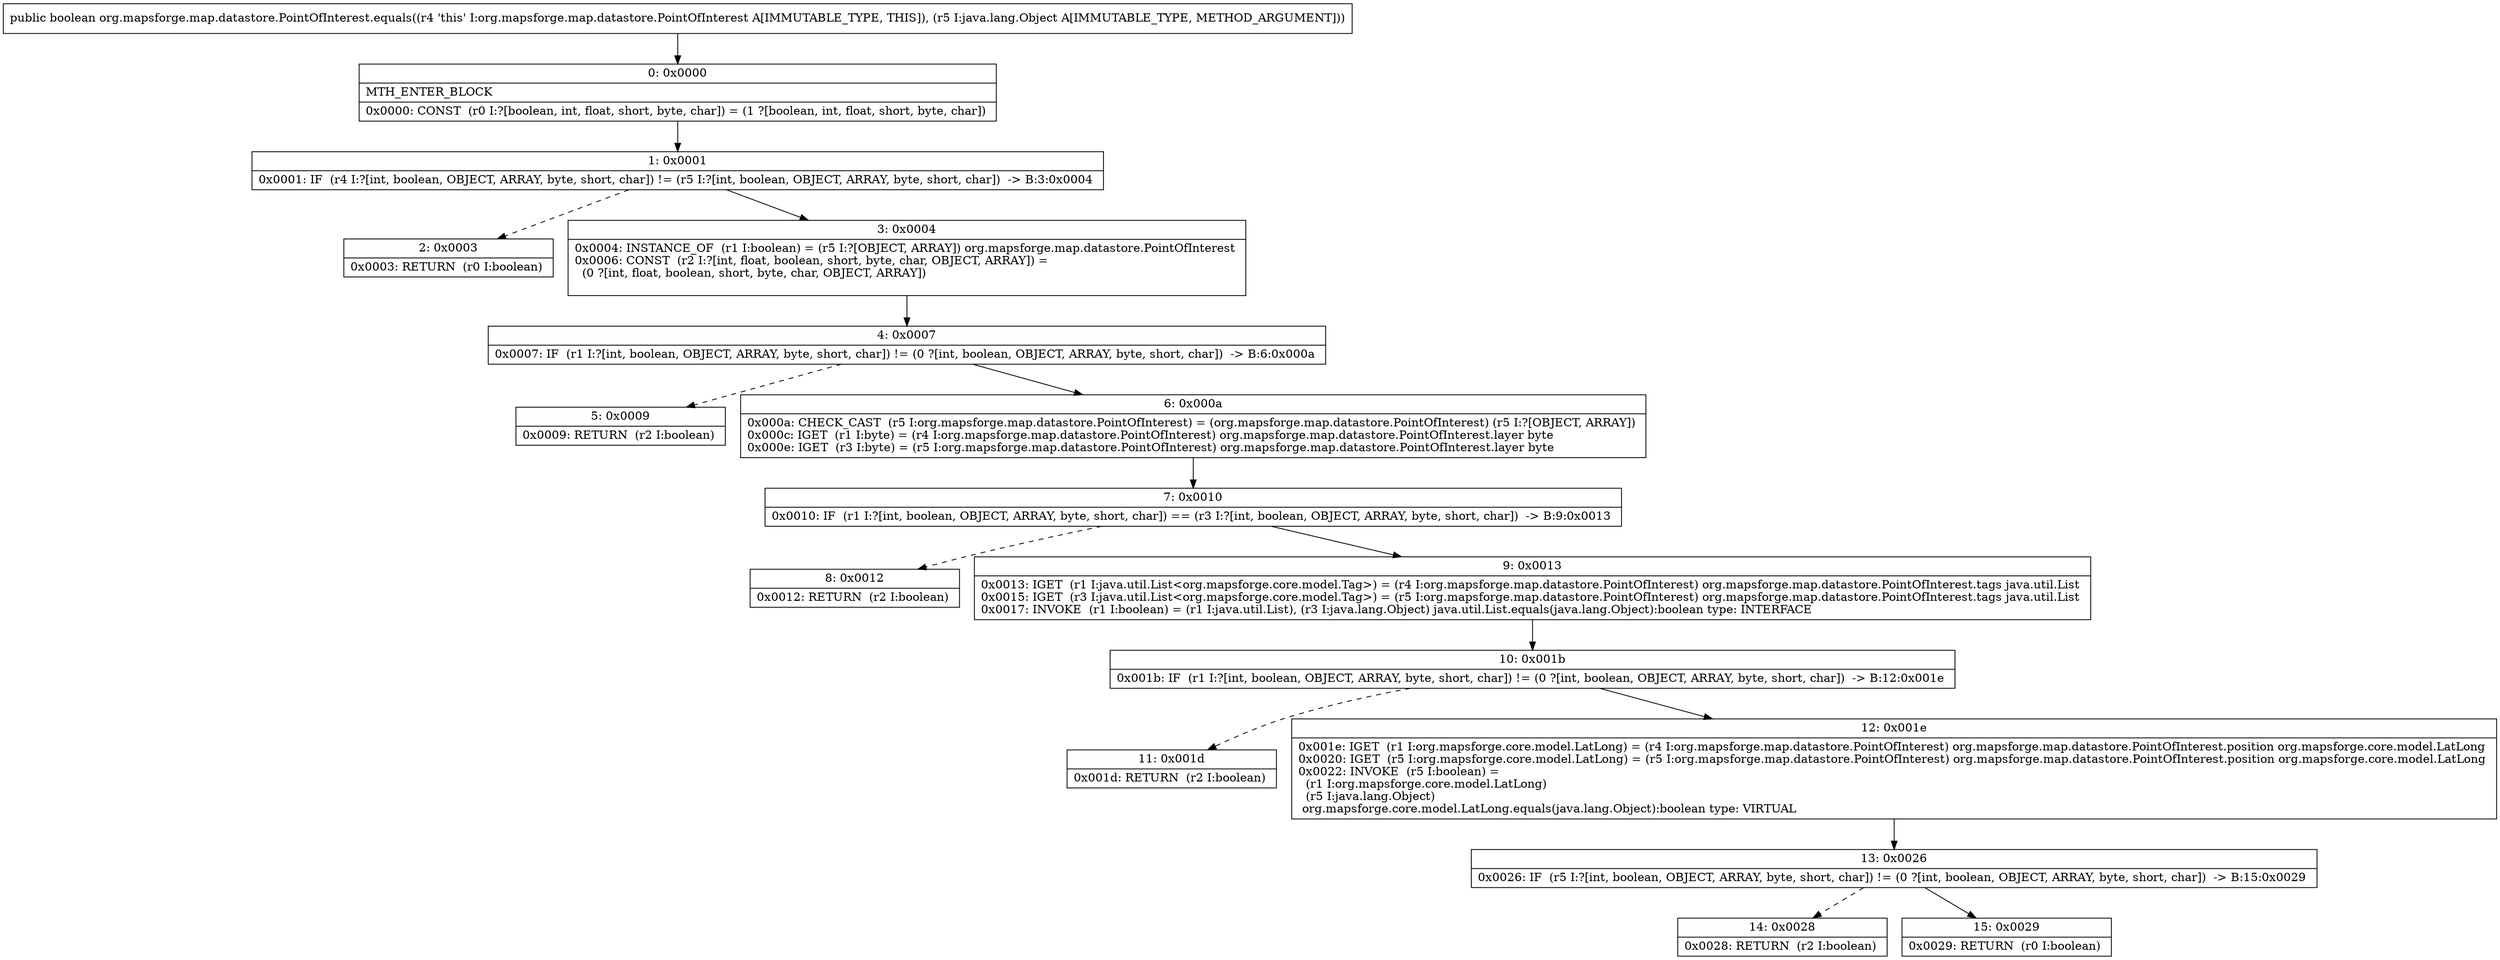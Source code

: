 digraph "CFG fororg.mapsforge.map.datastore.PointOfInterest.equals(Ljava\/lang\/Object;)Z" {
Node_0 [shape=record,label="{0\:\ 0x0000|MTH_ENTER_BLOCK\l|0x0000: CONST  (r0 I:?[boolean, int, float, short, byte, char]) = (1 ?[boolean, int, float, short, byte, char]) \l}"];
Node_1 [shape=record,label="{1\:\ 0x0001|0x0001: IF  (r4 I:?[int, boolean, OBJECT, ARRAY, byte, short, char]) != (r5 I:?[int, boolean, OBJECT, ARRAY, byte, short, char])  \-\> B:3:0x0004 \l}"];
Node_2 [shape=record,label="{2\:\ 0x0003|0x0003: RETURN  (r0 I:boolean) \l}"];
Node_3 [shape=record,label="{3\:\ 0x0004|0x0004: INSTANCE_OF  (r1 I:boolean) = (r5 I:?[OBJECT, ARRAY]) org.mapsforge.map.datastore.PointOfInterest \l0x0006: CONST  (r2 I:?[int, float, boolean, short, byte, char, OBJECT, ARRAY]) = \l  (0 ?[int, float, boolean, short, byte, char, OBJECT, ARRAY])\l \l}"];
Node_4 [shape=record,label="{4\:\ 0x0007|0x0007: IF  (r1 I:?[int, boolean, OBJECT, ARRAY, byte, short, char]) != (0 ?[int, boolean, OBJECT, ARRAY, byte, short, char])  \-\> B:6:0x000a \l}"];
Node_5 [shape=record,label="{5\:\ 0x0009|0x0009: RETURN  (r2 I:boolean) \l}"];
Node_6 [shape=record,label="{6\:\ 0x000a|0x000a: CHECK_CAST  (r5 I:org.mapsforge.map.datastore.PointOfInterest) = (org.mapsforge.map.datastore.PointOfInterest) (r5 I:?[OBJECT, ARRAY]) \l0x000c: IGET  (r1 I:byte) = (r4 I:org.mapsforge.map.datastore.PointOfInterest) org.mapsforge.map.datastore.PointOfInterest.layer byte \l0x000e: IGET  (r3 I:byte) = (r5 I:org.mapsforge.map.datastore.PointOfInterest) org.mapsforge.map.datastore.PointOfInterest.layer byte \l}"];
Node_7 [shape=record,label="{7\:\ 0x0010|0x0010: IF  (r1 I:?[int, boolean, OBJECT, ARRAY, byte, short, char]) == (r3 I:?[int, boolean, OBJECT, ARRAY, byte, short, char])  \-\> B:9:0x0013 \l}"];
Node_8 [shape=record,label="{8\:\ 0x0012|0x0012: RETURN  (r2 I:boolean) \l}"];
Node_9 [shape=record,label="{9\:\ 0x0013|0x0013: IGET  (r1 I:java.util.List\<org.mapsforge.core.model.Tag\>) = (r4 I:org.mapsforge.map.datastore.PointOfInterest) org.mapsforge.map.datastore.PointOfInterest.tags java.util.List \l0x0015: IGET  (r3 I:java.util.List\<org.mapsforge.core.model.Tag\>) = (r5 I:org.mapsforge.map.datastore.PointOfInterest) org.mapsforge.map.datastore.PointOfInterest.tags java.util.List \l0x0017: INVOKE  (r1 I:boolean) = (r1 I:java.util.List), (r3 I:java.lang.Object) java.util.List.equals(java.lang.Object):boolean type: INTERFACE \l}"];
Node_10 [shape=record,label="{10\:\ 0x001b|0x001b: IF  (r1 I:?[int, boolean, OBJECT, ARRAY, byte, short, char]) != (0 ?[int, boolean, OBJECT, ARRAY, byte, short, char])  \-\> B:12:0x001e \l}"];
Node_11 [shape=record,label="{11\:\ 0x001d|0x001d: RETURN  (r2 I:boolean) \l}"];
Node_12 [shape=record,label="{12\:\ 0x001e|0x001e: IGET  (r1 I:org.mapsforge.core.model.LatLong) = (r4 I:org.mapsforge.map.datastore.PointOfInterest) org.mapsforge.map.datastore.PointOfInterest.position org.mapsforge.core.model.LatLong \l0x0020: IGET  (r5 I:org.mapsforge.core.model.LatLong) = (r5 I:org.mapsforge.map.datastore.PointOfInterest) org.mapsforge.map.datastore.PointOfInterest.position org.mapsforge.core.model.LatLong \l0x0022: INVOKE  (r5 I:boolean) = \l  (r1 I:org.mapsforge.core.model.LatLong)\l  (r5 I:java.lang.Object)\l org.mapsforge.core.model.LatLong.equals(java.lang.Object):boolean type: VIRTUAL \l}"];
Node_13 [shape=record,label="{13\:\ 0x0026|0x0026: IF  (r5 I:?[int, boolean, OBJECT, ARRAY, byte, short, char]) != (0 ?[int, boolean, OBJECT, ARRAY, byte, short, char])  \-\> B:15:0x0029 \l}"];
Node_14 [shape=record,label="{14\:\ 0x0028|0x0028: RETURN  (r2 I:boolean) \l}"];
Node_15 [shape=record,label="{15\:\ 0x0029|0x0029: RETURN  (r0 I:boolean) \l}"];
MethodNode[shape=record,label="{public boolean org.mapsforge.map.datastore.PointOfInterest.equals((r4 'this' I:org.mapsforge.map.datastore.PointOfInterest A[IMMUTABLE_TYPE, THIS]), (r5 I:java.lang.Object A[IMMUTABLE_TYPE, METHOD_ARGUMENT])) }"];
MethodNode -> Node_0;
Node_0 -> Node_1;
Node_1 -> Node_2[style=dashed];
Node_1 -> Node_3;
Node_3 -> Node_4;
Node_4 -> Node_5[style=dashed];
Node_4 -> Node_6;
Node_6 -> Node_7;
Node_7 -> Node_8[style=dashed];
Node_7 -> Node_9;
Node_9 -> Node_10;
Node_10 -> Node_11[style=dashed];
Node_10 -> Node_12;
Node_12 -> Node_13;
Node_13 -> Node_14[style=dashed];
Node_13 -> Node_15;
}

